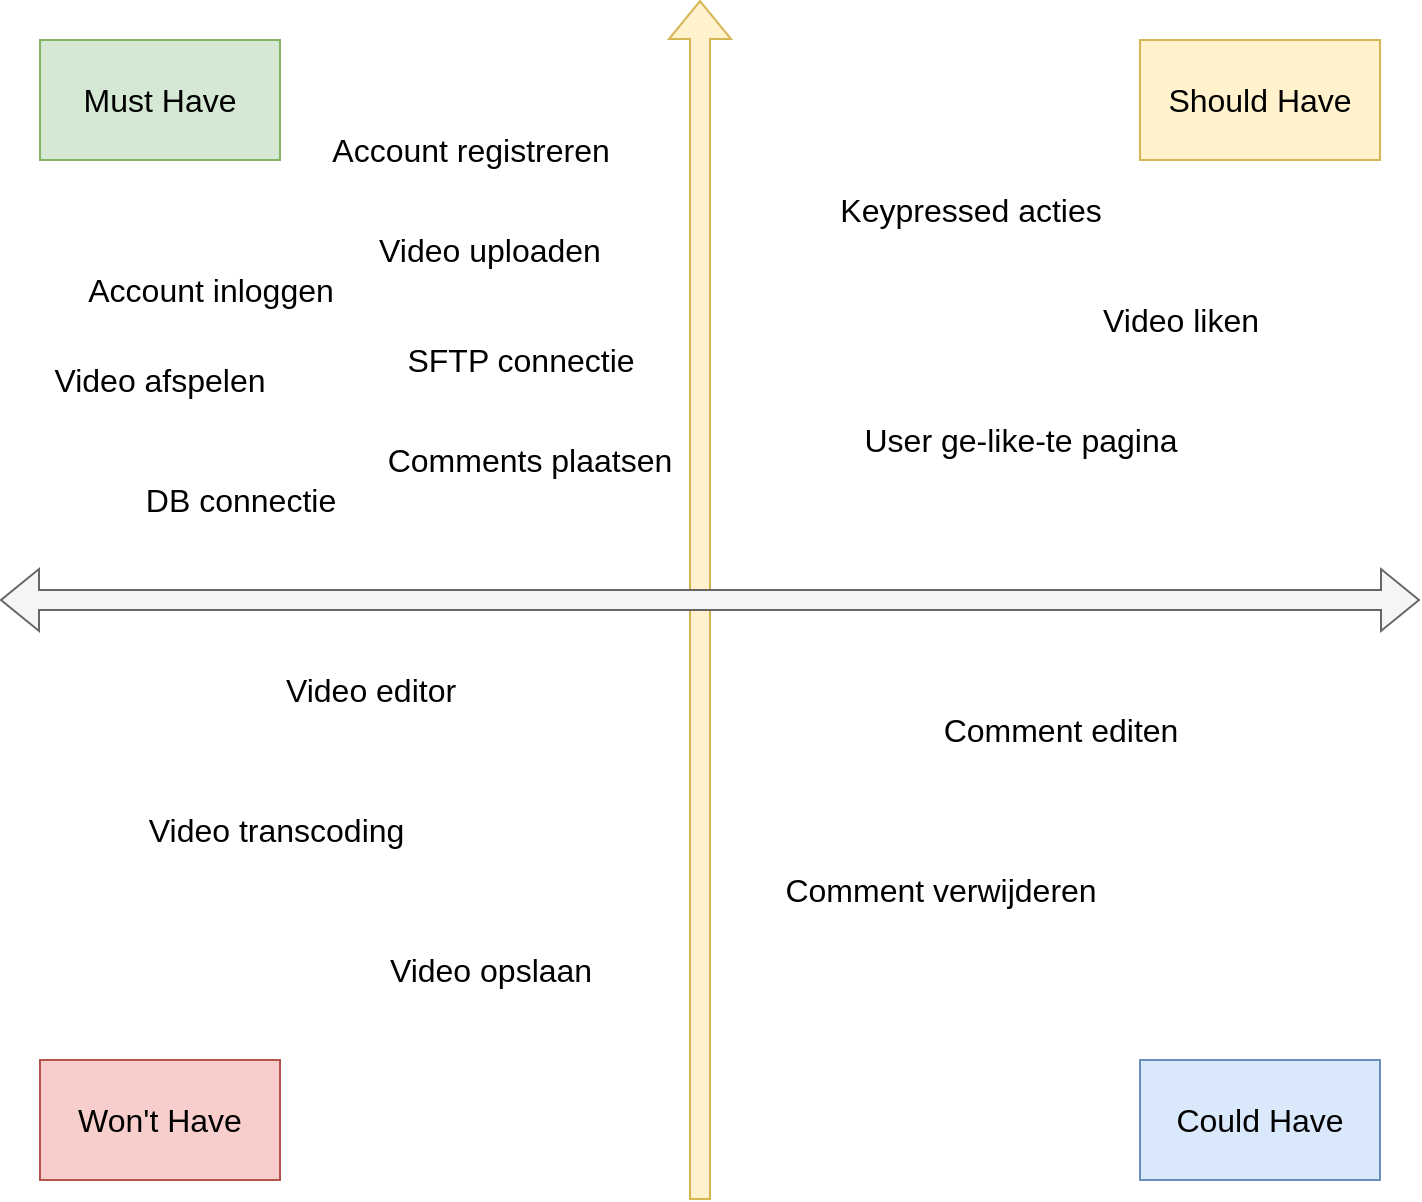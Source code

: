 <mxfile version="20.8.18" type="device"><diagram name="Pagina-1" id="7tgBnS-uV_7zKW4V_059"><mxGraphModel dx="1434" dy="764" grid="1" gridSize="10" guides="1" tooltips="1" connect="1" arrows="1" fold="1" page="1" pageScale="1" pageWidth="827" pageHeight="1169" math="0" shadow="0"><root><mxCell id="0"/><mxCell id="1" parent="0"/><mxCell id="9j5JFktotXtTJdJPwWXl-1" value="" style="shape=flexArrow;endArrow=classic;html=1;rounded=0;fillColor=#fff2cc;strokeColor=#d6b656;" edge="1" parent="1"><mxGeometry width="50" height="50" relative="1" as="geometry"><mxPoint x="400" y="680" as="sourcePoint"/><mxPoint x="400" y="80" as="targetPoint"/></mxGeometry></mxCell><mxCell id="9j5JFktotXtTJdJPwWXl-2" value="" style="shape=flexArrow;endArrow=classic;html=1;rounded=0;startArrow=block;fillColor=#f5f5f5;strokeColor=#666666;" edge="1" parent="1"><mxGeometry width="50" height="50" relative="1" as="geometry"><mxPoint x="50" y="380" as="sourcePoint"/><mxPoint x="760" y="380" as="targetPoint"/></mxGeometry></mxCell><mxCell id="9j5JFktotXtTJdJPwWXl-3" value="&lt;font style=&quot;font-size: 16px;&quot;&gt;Must Have&lt;/font&gt;" style="rounded=0;whiteSpace=wrap;html=1;fillColor=#d5e8d4;strokeColor=#82b366;" vertex="1" parent="1"><mxGeometry x="70" y="100" width="120" height="60" as="geometry"/></mxCell><mxCell id="9j5JFktotXtTJdJPwWXl-4" value="&lt;font style=&quot;font-size: 16px;&quot;&gt;Should Have&lt;/font&gt;" style="rounded=0;whiteSpace=wrap;html=1;fillColor=#fff2cc;strokeColor=#d6b656;" vertex="1" parent="1"><mxGeometry x="620" y="100" width="120" height="60" as="geometry"/></mxCell><mxCell id="9j5JFktotXtTJdJPwWXl-5" value="&lt;font style=&quot;font-size: 16px;&quot;&gt;Could Have&lt;/font&gt;" style="rounded=0;whiteSpace=wrap;html=1;fillColor=#dae8fc;strokeColor=#6c8ebf;" vertex="1" parent="1"><mxGeometry x="620" y="610" width="120" height="60" as="geometry"/></mxCell><mxCell id="9j5JFktotXtTJdJPwWXl-6" value="&lt;font style=&quot;font-size: 16px;&quot;&gt;Won't Have&lt;/font&gt;" style="rounded=0;whiteSpace=wrap;html=1;fillColor=#f8cecc;strokeColor=#b85450;" vertex="1" parent="1"><mxGeometry x="70" y="610" width="120" height="60" as="geometry"/></mxCell><mxCell id="9j5JFktotXtTJdJPwWXl-7" value="&lt;font style=&quot;font-size: 16px;&quot;&gt;Video afspelen&lt;/font&gt;" style="text;html=1;strokeColor=none;fillColor=none;align=center;verticalAlign=middle;whiteSpace=wrap;rounded=0;" vertex="1" parent="1"><mxGeometry x="65" y="245" width="130" height="50" as="geometry"/></mxCell><mxCell id="9j5JFktotXtTJdJPwWXl-8" value="&lt;font style=&quot;font-size: 16px;&quot;&gt;Video uploaden&lt;/font&gt;" style="text;html=1;strokeColor=none;fillColor=none;align=center;verticalAlign=middle;whiteSpace=wrap;rounded=0;" vertex="1" parent="1"><mxGeometry x="230" y="180" width="130" height="50" as="geometry"/></mxCell><mxCell id="9j5JFktotXtTJdJPwWXl-9" value="&lt;span style=&quot;font-size: 16px;&quot;&gt;Comments plaatsen&lt;/span&gt;" style="text;html=1;strokeColor=none;fillColor=none;align=center;verticalAlign=middle;whiteSpace=wrap;rounded=0;" vertex="1" parent="1"><mxGeometry x="230" y="285" width="170" height="50" as="geometry"/></mxCell><mxCell id="9j5JFktotXtTJdJPwWXl-11" value="Video liken" style="text;html=1;align=center;verticalAlign=middle;resizable=0;points=[];autosize=1;strokeColor=none;fillColor=none;fontSize=16;" vertex="1" parent="1"><mxGeometry x="590" y="225" width="100" height="30" as="geometry"/></mxCell><mxCell id="9j5JFktotXtTJdJPwWXl-12" value="DB connectie" style="text;html=1;align=center;verticalAlign=middle;resizable=0;points=[];autosize=1;strokeColor=none;fillColor=none;fontSize=16;" vertex="1" parent="1"><mxGeometry x="110" y="315" width="120" height="30" as="geometry"/></mxCell><mxCell id="9j5JFktotXtTJdJPwWXl-13" value="SFTP connectie" style="text;html=1;align=center;verticalAlign=middle;resizable=0;points=[];autosize=1;strokeColor=none;fillColor=none;fontSize=16;" vertex="1" parent="1"><mxGeometry x="240" y="245" width="140" height="30" as="geometry"/></mxCell><mxCell id="9j5JFktotXtTJdJPwWXl-15" value="Comment verwijderen" style="text;html=1;align=center;verticalAlign=middle;resizable=0;points=[];autosize=1;strokeColor=none;fillColor=none;fontSize=16;" vertex="1" parent="1"><mxGeometry x="430" y="510" width="180" height="30" as="geometry"/></mxCell><mxCell id="9j5JFktotXtTJdJPwWXl-16" value="Comment editen" style="text;html=1;align=center;verticalAlign=middle;resizable=0;points=[];autosize=1;strokeColor=none;fillColor=none;fontSize=16;" vertex="1" parent="1"><mxGeometry x="510" y="430" width="140" height="30" as="geometry"/></mxCell><mxCell id="9j5JFktotXtTJdJPwWXl-17" value="Video opslaan" style="text;html=1;align=center;verticalAlign=middle;resizable=0;points=[];autosize=1;strokeColor=none;fillColor=none;fontSize=16;" vertex="1" parent="1"><mxGeometry x="235" y="550" width="120" height="30" as="geometry"/></mxCell><mxCell id="9j5JFktotXtTJdJPwWXl-19" value="Account registreren" style="text;html=1;align=center;verticalAlign=middle;resizable=0;points=[];autosize=1;strokeColor=none;fillColor=none;fontSize=16;" vertex="1" parent="1"><mxGeometry x="205" y="140" width="160" height="30" as="geometry"/></mxCell><mxCell id="9j5JFktotXtTJdJPwWXl-20" value="Account inloggen" style="text;html=1;align=center;verticalAlign=middle;resizable=0;points=[];autosize=1;strokeColor=none;fillColor=none;fontSize=16;" vertex="1" parent="1"><mxGeometry x="80" y="210" width="150" height="30" as="geometry"/></mxCell><mxCell id="9j5JFktotXtTJdJPwWXl-23" value="Video transcoding&amp;nbsp;" style="text;html=1;align=center;verticalAlign=middle;resizable=0;points=[];autosize=1;strokeColor=none;fillColor=none;fontSize=16;" vertex="1" parent="1"><mxGeometry x="110" y="480" width="160" height="30" as="geometry"/></mxCell><mxCell id="9j5JFktotXtTJdJPwWXl-24" value="Video editor" style="text;html=1;align=center;verticalAlign=middle;resizable=0;points=[];autosize=1;strokeColor=none;fillColor=none;fontSize=16;" vertex="1" parent="1"><mxGeometry x="180" y="410" width="110" height="30" as="geometry"/></mxCell><mxCell id="9j5JFktotXtTJdJPwWXl-25" value="User ge-like-te pagina" style="text;html=1;align=center;verticalAlign=middle;resizable=0;points=[];autosize=1;strokeColor=none;fillColor=none;fontSize=16;" vertex="1" parent="1"><mxGeometry x="470" y="285" width="180" height="30" as="geometry"/></mxCell><mxCell id="9j5JFktotXtTJdJPwWXl-26" value="Keypressed acties" style="text;html=1;align=center;verticalAlign=middle;resizable=0;points=[];autosize=1;strokeColor=none;fillColor=none;fontSize=16;" vertex="1" parent="1"><mxGeometry x="460" y="170" width="150" height="30" as="geometry"/></mxCell></root></mxGraphModel></diagram></mxfile>